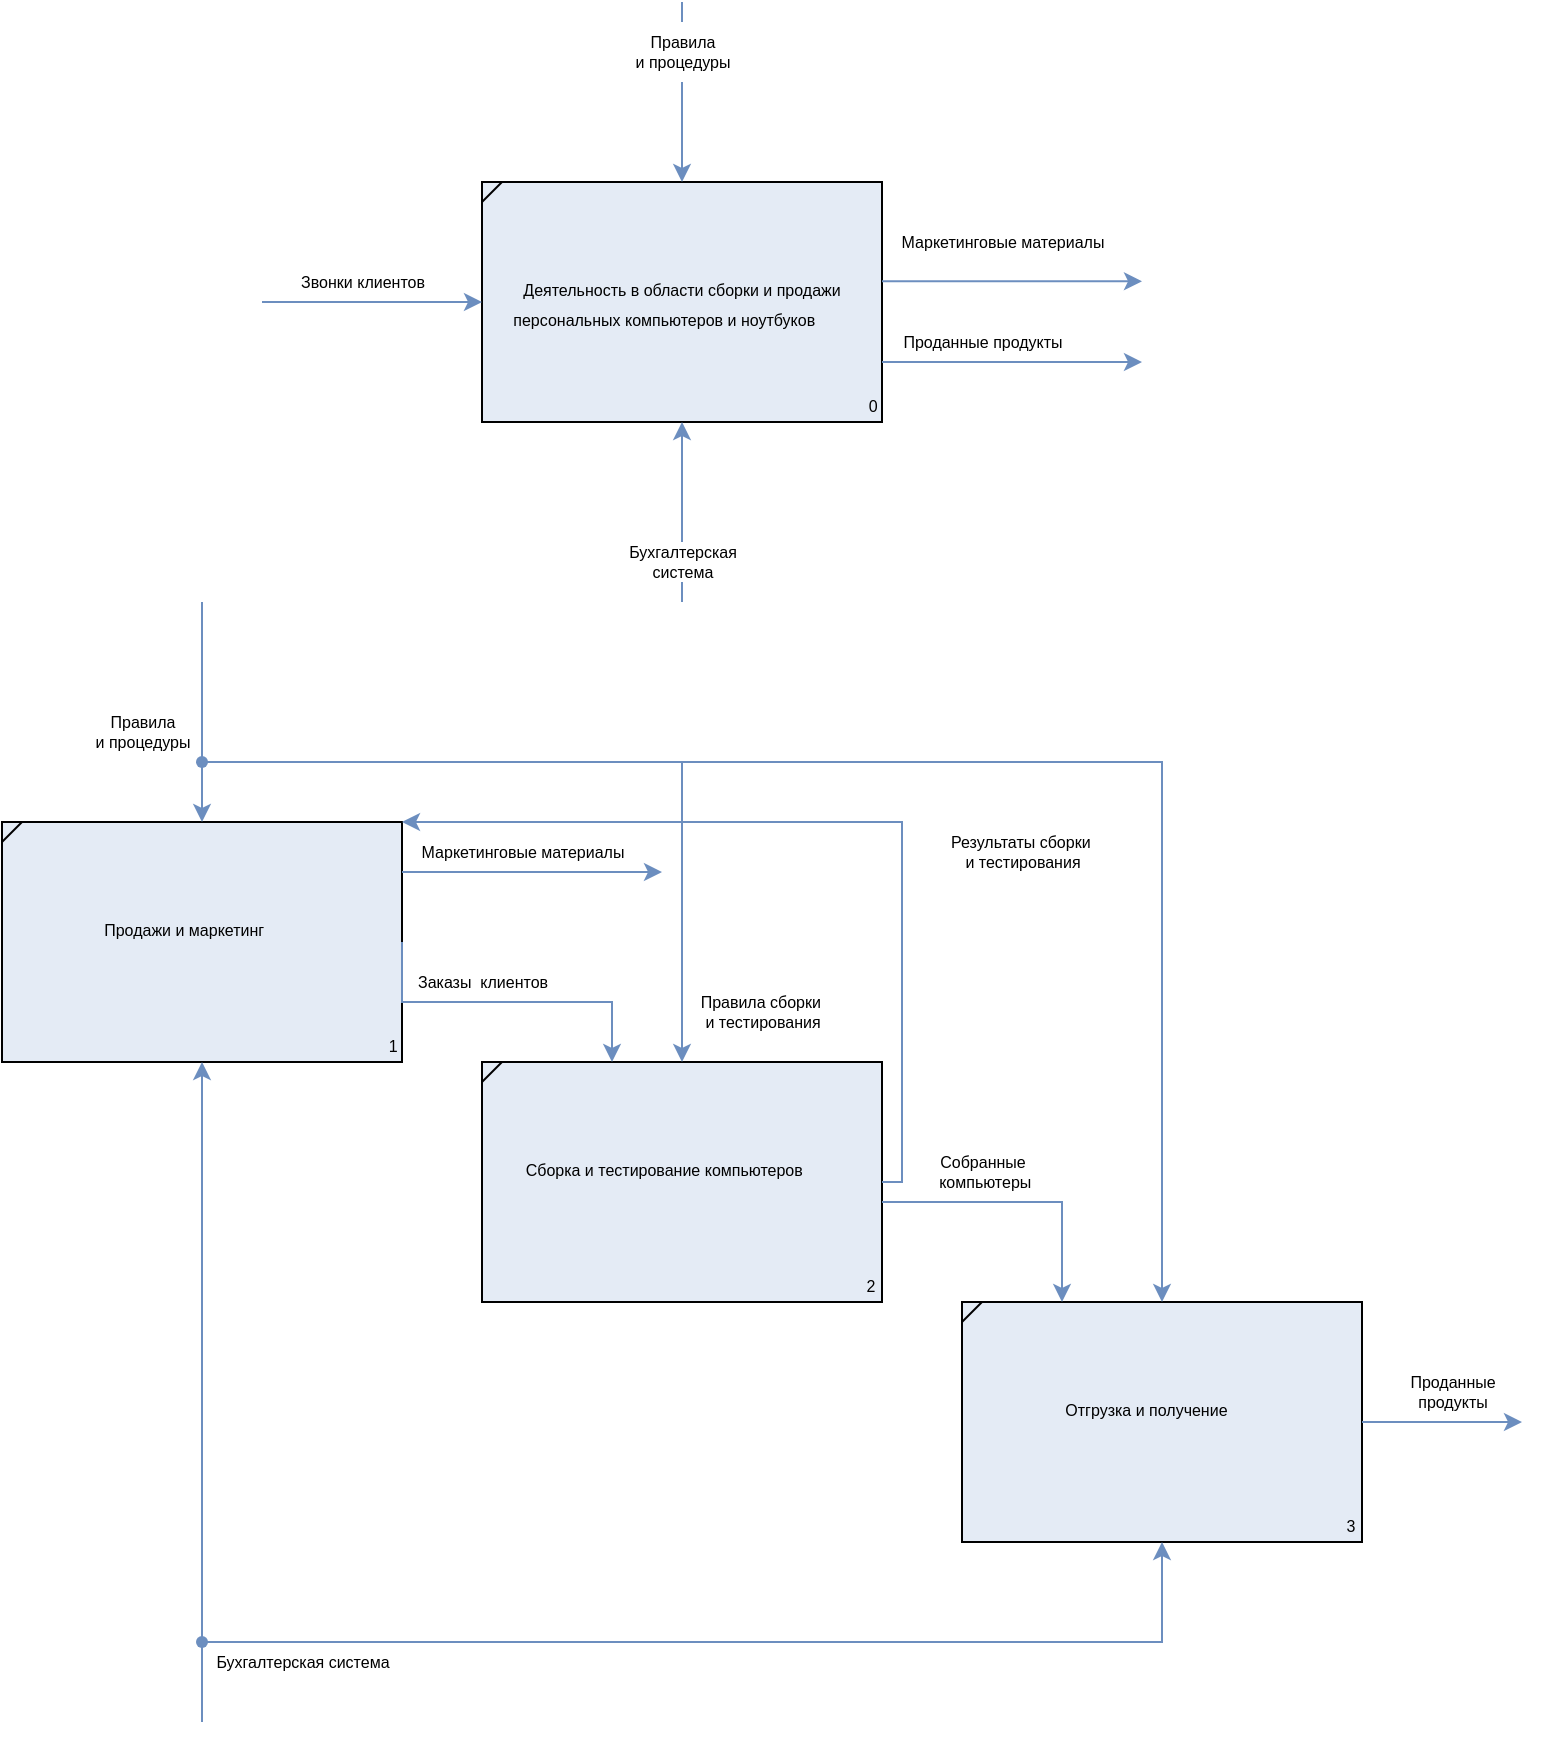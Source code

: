<mxfile version="17.4.1" type="device"><diagram id="jYLI6qfwuzISXeVeM8F_" name="Page-1"><mxGraphModel dx="1422" dy="796" grid="1" gridSize="10" guides="1" tooltips="1" connect="1" arrows="1" fold="1" page="1" pageScale="1" pageWidth="827" pageHeight="1169" math="0" shadow="0"><root><mxCell id="0"/><mxCell id="1" parent="0"/><mxCell id="T8wWvrghZU9oILg6mShn-1" value="&lt;br&gt;&lt;br&gt;&lt;br&gt;&lt;br&gt;&lt;span style=&quot;font-size: 8px&quot;&gt;&amp;nbsp; &amp;nbsp; &amp;nbsp; &amp;nbsp; &amp;nbsp; &amp;nbsp; &amp;nbsp; &amp;nbsp; &amp;nbsp;&lt;/span&gt;&lt;br&gt;&lt;font style=&quot;font-size: 8px&quot;&gt;&lt;br&gt;&amp;nbsp; &amp;nbsp; &amp;nbsp; &amp;nbsp; &amp;nbsp; &amp;nbsp; &amp;nbsp; &amp;nbsp; &amp;nbsp; &amp;nbsp; &amp;nbsp; &amp;nbsp; &amp;nbsp; &amp;nbsp; &amp;nbsp; &amp;nbsp; &amp;nbsp; &amp;nbsp; &amp;nbsp; &amp;nbsp; &amp;nbsp; &amp;nbsp; &amp;nbsp; &amp;nbsp;&amp;nbsp;&lt;br&gt;Деятельность в области&amp;nbsp;сборки и продажи персональных компьютеров и ноутбуков&amp;nbsp; &amp;nbsp; &amp;nbsp; &amp;nbsp;&amp;nbsp;&lt;br&gt;&lt;br&gt;&lt;br&gt;&amp;nbsp; &amp;nbsp; &amp;nbsp; &amp;nbsp; &amp;nbsp; &amp;nbsp; &amp;nbsp; &amp;nbsp; &amp;nbsp; &amp;nbsp; &amp;nbsp; &amp;nbsp; &amp;nbsp; &amp;nbsp; &amp;nbsp; &amp;nbsp; &amp;nbsp; &amp;nbsp; &amp;nbsp; &amp;nbsp; &amp;nbsp; &amp;nbsp; &amp;nbsp; &amp;nbsp; &amp;nbsp; &amp;nbsp; &amp;nbsp; &amp;nbsp; &amp;nbsp; &amp;nbsp; &amp;nbsp; &amp;nbsp; &amp;nbsp; &amp;nbsp; &amp;nbsp; &amp;nbsp; &amp;nbsp; &amp;nbsp; &amp;nbsp; &amp;nbsp; &amp;nbsp; &amp;nbsp; &amp;nbsp; 0&lt;br&gt;&amp;nbsp; &amp;nbsp; &amp;nbsp; &amp;nbsp; &amp;nbsp; &amp;nbsp; &amp;nbsp; &amp;nbsp; &amp;nbsp; &amp;nbsp; &amp;nbsp; &amp;nbsp; &amp;nbsp; &amp;nbsp; &amp;nbsp; &amp;nbsp; &amp;nbsp; &amp;nbsp; &amp;nbsp;&lt;br&gt;&lt;br&gt;&lt;br&gt;&lt;br&gt;&lt;/font&gt;" style="rounded=0;whiteSpace=wrap;html=1;fillColor=#E4EBF5;" vertex="1" parent="1"><mxGeometry x="280" y="240" width="200" height="120" as="geometry"/></mxCell><mxCell id="T8wWvrghZU9oILg6mShn-2" value="" style="endArrow=none;html=1;rounded=0;" edge="1" parent="1"><mxGeometry width="50" height="50" relative="1" as="geometry"><mxPoint x="290" y="240" as="sourcePoint"/><mxPoint x="280" y="250" as="targetPoint"/></mxGeometry></mxCell><mxCell id="T8wWvrghZU9oILg6mShn-3" value="" style="endArrow=classic;html=1;rounded=0;fontSize=8;fillColor=#dae8fc;strokeColor=#6c8ebf;" edge="1" parent="1"><mxGeometry width="50" height="50" relative="1" as="geometry"><mxPoint x="170" y="300" as="sourcePoint"/><mxPoint x="280" y="300" as="targetPoint"/></mxGeometry></mxCell><mxCell id="T8wWvrghZU9oILg6mShn-4" value="Звонки клиентов" style="text;html=1;align=center;verticalAlign=middle;resizable=0;points=[];autosize=1;strokeColor=none;fillColor=none;fontSize=8;" vertex="1" parent="1"><mxGeometry x="180" y="280" width="80" height="20" as="geometry"/></mxCell><mxCell id="T8wWvrghZU9oILg6mShn-5" value="" style="endArrow=classic;html=1;rounded=0;fontSize=8;fillColor=#dae8fc;strokeColor=#6c8ebf;" edge="1" parent="1"><mxGeometry width="50" height="50" relative="1" as="geometry"><mxPoint x="480" y="289.66" as="sourcePoint"/><mxPoint x="610" y="289.66" as="targetPoint"/></mxGeometry></mxCell><mxCell id="T8wWvrghZU9oILg6mShn-6" value="" style="endArrow=classic;html=1;rounded=0;fontSize=8;fillColor=#dae8fc;strokeColor=#6c8ebf;" edge="1" parent="1"><mxGeometry width="50" height="50" relative="1" as="geometry"><mxPoint x="480" y="330" as="sourcePoint"/><mxPoint x="610" y="330" as="targetPoint"/></mxGeometry></mxCell><mxCell id="T8wWvrghZU9oILg6mShn-7" value="Маркетинговые материалы" style="text;html=1;align=center;verticalAlign=middle;resizable=0;points=[];autosize=1;strokeColor=none;fillColor=none;fontSize=8;" vertex="1" parent="1"><mxGeometry x="480" y="260" width="120" height="20" as="geometry"/></mxCell><mxCell id="T8wWvrghZU9oILg6mShn-8" value="Проданные продукты" style="text;html=1;align=center;verticalAlign=middle;resizable=0;points=[];autosize=1;strokeColor=none;fillColor=none;fontSize=8;" vertex="1" parent="1"><mxGeometry x="485" y="310" width="90" height="20" as="geometry"/></mxCell><mxCell id="T8wWvrghZU9oILg6mShn-9" value="&lt;br&gt;&lt;br&gt;&lt;br&gt;&lt;br&gt;&lt;span style=&quot;font-size: 8px&quot;&gt;&amp;nbsp; &amp;nbsp; &amp;nbsp; &amp;nbsp; &amp;nbsp; &amp;nbsp; &amp;nbsp; &amp;nbsp; &amp;nbsp;&lt;/span&gt;&lt;br&gt;&lt;font style=&quot;font-size: 8px&quot;&gt;&lt;br&gt;&amp;nbsp; &amp;nbsp; &amp;nbsp; &amp;nbsp; &amp;nbsp; &amp;nbsp; &amp;nbsp; &amp;nbsp; &amp;nbsp; &amp;nbsp; &amp;nbsp; &amp;nbsp; &amp;nbsp; &amp;nbsp; &amp;nbsp; &amp;nbsp; &amp;nbsp; &amp;nbsp; &amp;nbsp; &amp;nbsp; &amp;nbsp; &amp;nbsp; &amp;nbsp; &amp;nbsp;&amp;nbsp;&lt;br&gt;Продажи и маркетинг&amp;nbsp; &amp;nbsp; &amp;nbsp; &amp;nbsp;&amp;nbsp;&lt;br&gt;&lt;br&gt;&lt;br&gt;&amp;nbsp; &amp;nbsp; &amp;nbsp; &amp;nbsp; &amp;nbsp; &amp;nbsp; &amp;nbsp; &amp;nbsp; &amp;nbsp; &amp;nbsp; &amp;nbsp; &amp;nbsp; &amp;nbsp; &amp;nbsp; &amp;nbsp; &amp;nbsp; &amp;nbsp; &amp;nbsp; &amp;nbsp; &amp;nbsp; &amp;nbsp; &amp;nbsp; &amp;nbsp; &amp;nbsp; &amp;nbsp; &amp;nbsp; &amp;nbsp; &amp;nbsp; &amp;nbsp; &amp;nbsp; &amp;nbsp; &amp;nbsp; &amp;nbsp; &amp;nbsp; &amp;nbsp; &amp;nbsp; &amp;nbsp; &amp;nbsp; &amp;nbsp; &amp;nbsp; &amp;nbsp; &amp;nbsp; &amp;nbsp; &lt;br&gt;&amp;nbsp; &amp;nbsp; &amp;nbsp; &amp;nbsp; &amp;nbsp; &amp;nbsp; &amp;nbsp; &amp;nbsp; &amp;nbsp; &amp;nbsp; &amp;nbsp; &amp;nbsp; &amp;nbsp; &amp;nbsp; &amp;nbsp; &amp;nbsp; &amp;nbsp; &amp;nbsp; &amp;nbsp; &amp;nbsp; &amp;nbsp; &amp;nbsp; &amp;nbsp; &amp;nbsp; &amp;nbsp; &amp;nbsp; &amp;nbsp; &amp;nbsp; &amp;nbsp; &amp;nbsp; &amp;nbsp; &amp;nbsp; &amp;nbsp; &amp;nbsp; &amp;nbsp; &amp;nbsp; &amp;nbsp; &amp;nbsp; &amp;nbsp; &amp;nbsp; &amp;nbsp; &amp;nbsp; &amp;nbsp; 1&lt;br&gt;&amp;nbsp; &amp;nbsp; &amp;nbsp; &amp;nbsp; &amp;nbsp; &amp;nbsp; &amp;nbsp; &amp;nbsp; &amp;nbsp; &amp;nbsp; &amp;nbsp; &amp;nbsp; &amp;nbsp; &amp;nbsp; &amp;nbsp; &amp;nbsp; &amp;nbsp; &amp;nbsp; &amp;nbsp;&lt;br&gt;&lt;br&gt;&lt;br&gt;&lt;br&gt;&lt;/font&gt;" style="rounded=0;whiteSpace=wrap;html=1;fillColor=#E4EBF5;" vertex="1" parent="1"><mxGeometry x="40" y="560" width="200" height="120" as="geometry"/></mxCell><mxCell id="T8wWvrghZU9oILg6mShn-10" value="&lt;br&gt;&lt;br&gt;&lt;br&gt;&lt;br&gt;&lt;span style=&quot;font-size: 8px&quot;&gt;&amp;nbsp; &amp;nbsp; &amp;nbsp; &amp;nbsp; &amp;nbsp; &amp;nbsp; &amp;nbsp; &amp;nbsp; &amp;nbsp;&lt;/span&gt;&lt;br&gt;&lt;font style=&quot;font-size: 8px&quot;&gt;&lt;br&gt;&amp;nbsp; &amp;nbsp; &amp;nbsp; &amp;nbsp; &amp;nbsp; &amp;nbsp; &amp;nbsp; &amp;nbsp; &amp;nbsp; &amp;nbsp; &amp;nbsp; &amp;nbsp; &amp;nbsp; &amp;nbsp; &amp;nbsp; &amp;nbsp; &amp;nbsp; &amp;nbsp; &amp;nbsp; &amp;nbsp; &amp;nbsp; &amp;nbsp; &amp;nbsp; &amp;nbsp;&amp;nbsp;&lt;br&gt;Сборка и тестирование компьютеров&amp;nbsp; &amp;nbsp; &amp;nbsp; &amp;nbsp;&amp;nbsp;&lt;br&gt;&lt;br&gt;&lt;br&gt;&amp;nbsp; &amp;nbsp; &amp;nbsp; &amp;nbsp; &amp;nbsp; &amp;nbsp; &amp;nbsp; &amp;nbsp; &amp;nbsp; &amp;nbsp; &amp;nbsp; &amp;nbsp; &amp;nbsp; &amp;nbsp; &amp;nbsp; &amp;nbsp; &amp;nbsp; &amp;nbsp; &amp;nbsp; &amp;nbsp; &amp;nbsp; &amp;nbsp; &amp;nbsp; &amp;nbsp; &amp;nbsp; &amp;nbsp; &amp;nbsp; &amp;nbsp; &amp;nbsp; &amp;nbsp; &amp;nbsp; &amp;nbsp; &amp;nbsp; &amp;nbsp; &amp;nbsp; &amp;nbsp; &amp;nbsp; &amp;nbsp; &amp;nbsp; &amp;nbsp; &amp;nbsp; &amp;nbsp; &amp;nbsp; &lt;br&gt;&amp;nbsp; &amp;nbsp; &amp;nbsp; &amp;nbsp; &amp;nbsp; &amp;nbsp; &amp;nbsp; &amp;nbsp; &amp;nbsp; &amp;nbsp; &amp;nbsp; &amp;nbsp; &amp;nbsp; &amp;nbsp; &amp;nbsp; &amp;nbsp; &amp;nbsp; &amp;nbsp; &amp;nbsp; &amp;nbsp; &amp;nbsp; &amp;nbsp; &amp;nbsp; &amp;nbsp; &amp;nbsp; &amp;nbsp; &amp;nbsp; &amp;nbsp; &amp;nbsp; &amp;nbsp; &amp;nbsp; &amp;nbsp; &amp;nbsp; &amp;nbsp; &amp;nbsp; &amp;nbsp; &amp;nbsp; &amp;nbsp; &amp;nbsp; &amp;nbsp; &amp;nbsp; &amp;nbsp; &amp;nbsp;2&lt;br&gt;&amp;nbsp; &amp;nbsp; &amp;nbsp; &amp;nbsp; &amp;nbsp; &amp;nbsp; &amp;nbsp; &amp;nbsp; &amp;nbsp; &amp;nbsp; &amp;nbsp; &amp;nbsp; &amp;nbsp; &amp;nbsp; &amp;nbsp; &amp;nbsp; &amp;nbsp; &amp;nbsp; &amp;nbsp;&lt;br&gt;&lt;br&gt;&lt;br&gt;&lt;br&gt;&lt;/font&gt;" style="rounded=0;whiteSpace=wrap;html=1;fillColor=#E4EBF5;" vertex="1" parent="1"><mxGeometry x="280" y="680" width="200" height="120" as="geometry"/></mxCell><mxCell id="T8wWvrghZU9oILg6mShn-11" value="&lt;br&gt;&lt;br&gt;&lt;br&gt;&lt;br&gt;&lt;span style=&quot;font-size: 8px&quot;&gt;&amp;nbsp; &amp;nbsp; &amp;nbsp; &amp;nbsp; &amp;nbsp; &amp;nbsp; &amp;nbsp; &amp;nbsp; &amp;nbsp;&lt;/span&gt;&lt;br&gt;&lt;font style=&quot;font-size: 8px&quot;&gt;&lt;br&gt;&amp;nbsp; &amp;nbsp; &amp;nbsp; &amp;nbsp; &amp;nbsp; &amp;nbsp; &amp;nbsp; &amp;nbsp; &amp;nbsp; &amp;nbsp; &amp;nbsp; &amp;nbsp; &amp;nbsp; &amp;nbsp; &amp;nbsp; &amp;nbsp; &amp;nbsp; &amp;nbsp; &amp;nbsp; &amp;nbsp; &amp;nbsp; &amp;nbsp; &amp;nbsp; &amp;nbsp;&amp;nbsp;&lt;br&gt;Отгрузка и получение&amp;nbsp; &amp;nbsp; &amp;nbsp; &amp;nbsp;&lt;br&gt;&lt;br&gt;&lt;br&gt;&amp;nbsp; &amp;nbsp; &amp;nbsp; &amp;nbsp; &amp;nbsp; &amp;nbsp; &amp;nbsp; &amp;nbsp; &amp;nbsp; &amp;nbsp; &amp;nbsp; &amp;nbsp; &amp;nbsp; &amp;nbsp; &amp;nbsp; &amp;nbsp; &amp;nbsp; &amp;nbsp; &amp;nbsp; &amp;nbsp; &amp;nbsp; &amp;nbsp; &amp;nbsp; &amp;nbsp; &amp;nbsp; &amp;nbsp; &amp;nbsp; &amp;nbsp; &amp;nbsp; &amp;nbsp; &amp;nbsp; &amp;nbsp; &amp;nbsp; &amp;nbsp; &amp;nbsp; &amp;nbsp; &amp;nbsp; &amp;nbsp; &amp;nbsp; &amp;nbsp; &amp;nbsp; &amp;nbsp; &amp;nbsp; &lt;br&gt;&amp;nbsp; &amp;nbsp; &amp;nbsp; &amp;nbsp; &amp;nbsp; &amp;nbsp; &amp;nbsp; &amp;nbsp; &amp;nbsp; &amp;nbsp; &amp;nbsp; &amp;nbsp; &amp;nbsp; &amp;nbsp; &amp;nbsp; &amp;nbsp; &amp;nbsp; &amp;nbsp; &amp;nbsp; &amp;nbsp; &amp;nbsp; &amp;nbsp; &amp;nbsp; &amp;nbsp; &amp;nbsp; &amp;nbsp; &amp;nbsp; &amp;nbsp; &amp;nbsp; &amp;nbsp; &amp;nbsp; &amp;nbsp; &amp;nbsp; &amp;nbsp; &amp;nbsp; &amp;nbsp; &amp;nbsp; &amp;nbsp; &amp;nbsp; &amp;nbsp; &amp;nbsp; &amp;nbsp; &amp;nbsp;3&lt;br&gt;&amp;nbsp; &amp;nbsp; &amp;nbsp; &amp;nbsp; &amp;nbsp; &amp;nbsp; &amp;nbsp; &amp;nbsp; &amp;nbsp; &amp;nbsp; &amp;nbsp; &amp;nbsp; &amp;nbsp; &amp;nbsp; &amp;nbsp; &amp;nbsp; &amp;nbsp; &amp;nbsp; &amp;nbsp;&lt;br&gt;&lt;br&gt;&lt;br&gt;&lt;br&gt;&lt;/font&gt;" style="rounded=0;whiteSpace=wrap;html=1;fillColor=#E4EBF5;" vertex="1" parent="1"><mxGeometry x="520" y="800" width="200" height="120" as="geometry"/></mxCell><mxCell id="T8wWvrghZU9oILg6mShn-12" value="" style="endArrow=none;html=1;rounded=0;" edge="1" parent="1"><mxGeometry width="50" height="50" relative="1" as="geometry"><mxPoint x="50" y="560" as="sourcePoint"/><mxPoint x="40" y="570" as="targetPoint"/></mxGeometry></mxCell><mxCell id="T8wWvrghZU9oILg6mShn-13" value="" style="endArrow=none;html=1;rounded=0;" edge="1" parent="1"><mxGeometry width="50" height="50" relative="1" as="geometry"><mxPoint x="290" y="680" as="sourcePoint"/><mxPoint x="280" y="690" as="targetPoint"/></mxGeometry></mxCell><mxCell id="T8wWvrghZU9oILg6mShn-14" value="" style="endArrow=none;html=1;rounded=0;" edge="1" parent="1"><mxGeometry width="50" height="50" relative="1" as="geometry"><mxPoint x="530" y="800" as="sourcePoint"/><mxPoint x="520" y="810" as="targetPoint"/></mxGeometry></mxCell><mxCell id="T8wWvrghZU9oILg6mShn-15" value="" style="endArrow=classic;html=1;rounded=0;fontSize=8;fillColor=#dae8fc;strokeColor=#6c8ebf;" edge="1" parent="1"><mxGeometry width="50" height="50" relative="1" as="geometry"><mxPoint x="720" y="860" as="sourcePoint"/><mxPoint x="800" y="860" as="targetPoint"/></mxGeometry></mxCell><mxCell id="T8wWvrghZU9oILg6mShn-16" value="Проданные &lt;br&gt;продукты" style="text;html=1;align=center;verticalAlign=middle;resizable=0;points=[];autosize=1;strokeColor=none;fillColor=none;fontSize=8;" vertex="1" parent="1"><mxGeometry x="735" y="830" width="60" height="30" as="geometry"/></mxCell><mxCell id="T8wWvrghZU9oILg6mShn-17" value="" style="endArrow=classic;html=1;rounded=0;fontSize=8;fillColor=#dae8fc;strokeColor=#6c8ebf;" edge="1" parent="1"><mxGeometry width="50" height="50" relative="1" as="geometry"><mxPoint x="140" y="1010" as="sourcePoint"/><mxPoint x="140" y="680" as="targetPoint"/></mxGeometry></mxCell><mxCell id="T8wWvrghZU9oILg6mShn-18" value="Бухгалтерская система" style="text;html=1;align=center;verticalAlign=middle;resizable=0;points=[];autosize=1;strokeColor=none;fillColor=none;fontSize=8;" vertex="1" parent="1"><mxGeometry x="140" y="970" width="100" height="20" as="geometry"/></mxCell><mxCell id="T8wWvrghZU9oILg6mShn-19" value="" style="edgeStyle=segmentEdgeStyle;endArrow=classic;html=1;rounded=0;fontSize=8;fillColor=#dae8fc;strokeColor=#6c8ebf;" edge="1" parent="1"><mxGeometry width="50" height="50" relative="1" as="geometry"><mxPoint x="140" y="970" as="sourcePoint"/><mxPoint x="620" y="920" as="targetPoint"/></mxGeometry></mxCell><mxCell id="T8wWvrghZU9oILg6mShn-20" value="" style="edgeStyle=segmentEdgeStyle;endArrow=classic;html=1;rounded=0;fontSize=8;entryX=0.25;entryY=0;entryDx=0;entryDy=0;fillColor=#dae8fc;strokeColor=#6c8ebf;" edge="1" parent="1" target="T8wWvrghZU9oILg6mShn-11"><mxGeometry width="50" height="50" relative="1" as="geometry"><mxPoint x="480" y="750" as="sourcePoint"/><mxPoint x="530" y="700" as="targetPoint"/></mxGeometry></mxCell><mxCell id="T8wWvrghZU9oILg6mShn-21" value="Собранные&lt;br&gt;&amp;nbsp;компьютеры" style="text;html=1;align=center;verticalAlign=middle;resizable=0;points=[];autosize=1;strokeColor=none;fillColor=none;fontSize=8;" vertex="1" parent="1"><mxGeometry x="500" y="720" width="60" height="30" as="geometry"/></mxCell><mxCell id="T8wWvrghZU9oILg6mShn-22" value="" style="edgeStyle=segmentEdgeStyle;endArrow=classic;html=1;rounded=0;fontSize=8;fillColor=#dae8fc;strokeColor=#6c8ebf;" edge="1" parent="1" target="T8wWvrghZU9oILg6mShn-10"><mxGeometry width="50" height="50" relative="1" as="geometry"><mxPoint x="240" y="620" as="sourcePoint"/><mxPoint x="290" y="570" as="targetPoint"/><Array as="points"><mxPoint x="240" y="650"/><mxPoint x="345" y="650"/></Array></mxGeometry></mxCell><mxCell id="T8wWvrghZU9oILg6mShn-23" value="Заказы&amp;nbsp; клиентов" style="text;html=1;align=center;verticalAlign=middle;resizable=0;points=[];autosize=1;strokeColor=none;fillColor=none;fontSize=8;" vertex="1" parent="1"><mxGeometry x="240" y="630" width="80" height="20" as="geometry"/></mxCell><mxCell id="T8wWvrghZU9oILg6mShn-24" value="" style="endArrow=classic;html=1;rounded=0;fontSize=8;fillColor=#dae8fc;strokeColor=#6c8ebf;" edge="1" parent="1"><mxGeometry width="50" height="50" relative="1" as="geometry"><mxPoint x="240" y="585" as="sourcePoint"/><mxPoint x="370" y="585" as="targetPoint"/></mxGeometry></mxCell><mxCell id="T8wWvrghZU9oILg6mShn-25" value="Маркетинговые материалы" style="text;html=1;align=center;verticalAlign=middle;resizable=0;points=[];autosize=1;strokeColor=none;fillColor=none;fontSize=8;" vertex="1" parent="1"><mxGeometry x="240" y="565" width="120" height="20" as="geometry"/></mxCell><mxCell id="T8wWvrghZU9oILg6mShn-26" value="" style="endArrow=classic;html=1;rounded=0;fontSize=8;entryX=0.5;entryY=0;entryDx=0;entryDy=0;startArrow=none;fillColor=#dae8fc;strokeColor=#6c8ebf;" edge="1" parent="1" target="T8wWvrghZU9oILg6mShn-9"><mxGeometry width="50" height="50" relative="1" as="geometry"><mxPoint x="140" y="450" as="sourcePoint"/><mxPoint x="165" y="460" as="targetPoint"/></mxGeometry></mxCell><mxCell id="T8wWvrghZU9oILg6mShn-27" value="" style="edgeStyle=segmentEdgeStyle;endArrow=classic;html=1;rounded=0;fontSize=8;startArrow=none;fillColor=#dae8fc;strokeColor=#6c8ebf;" edge="1" parent="1" source="T8wWvrghZU9oILg6mShn-33" target="T8wWvrghZU9oILg6mShn-10"><mxGeometry width="50" height="50" relative="1" as="geometry"><mxPoint x="140" y="530" as="sourcePoint"/><mxPoint x="190" y="480" as="targetPoint"/><Array as="points"><mxPoint x="380" y="530"/></Array></mxGeometry></mxCell><mxCell id="T8wWvrghZU9oILg6mShn-28" value="Правила сборки&amp;nbsp;&lt;br&gt;и тестирования" style="text;html=1;align=center;verticalAlign=middle;resizable=0;points=[];autosize=1;strokeColor=none;fillColor=none;fontSize=8;" vertex="1" parent="1"><mxGeometry x="380" y="640" width="80" height="30" as="geometry"/></mxCell><mxCell id="T8wWvrghZU9oILg6mShn-29" value="" style="edgeStyle=segmentEdgeStyle;endArrow=classic;html=1;rounded=0;fontSize=8;startArrow=none;fillColor=#dae8fc;strokeColor=#6c8ebf;" edge="1" parent="1" target="T8wWvrghZU9oILg6mShn-11"><mxGeometry width="50" height="50" relative="1" as="geometry"><mxPoint x="380" y="530" as="sourcePoint"/><mxPoint x="190" y="440" as="targetPoint"/><Array as="points"><mxPoint x="620" y="530"/></Array></mxGeometry></mxCell><mxCell id="T8wWvrghZU9oILg6mShn-30" value="" style="edgeStyle=elbowEdgeStyle;elbow=horizontal;endArrow=classic;html=1;rounded=0;fontSize=8;fillColor=#dae8fc;strokeColor=#6c8ebf;" edge="1" parent="1" source="T8wWvrghZU9oILg6mShn-10" target="T8wWvrghZU9oILg6mShn-9"><mxGeometry width="50" height="50" relative="1" as="geometry"><mxPoint x="480" y="720" as="sourcePoint"/><mxPoint x="290" y="520" as="targetPoint"/><Array as="points"><mxPoint x="490" y="560"/><mxPoint x="410" y="510"/><mxPoint x="210" y="520"/><mxPoint x="240" y="510"/><mxPoint x="420" y="510"/><mxPoint x="460" y="700"/><mxPoint x="430" y="570"/><mxPoint x="520" y="670"/><mxPoint x="440" y="500"/><mxPoint x="330" y="520"/><mxPoint x="460" y="560"/><mxPoint x="530" y="610"/></Array></mxGeometry></mxCell><mxCell id="T8wWvrghZU9oILg6mShn-31" value="Результаты сборки&amp;nbsp;&lt;br&gt;и тестирования" style="text;html=1;align=center;verticalAlign=middle;resizable=0;points=[];autosize=1;strokeColor=none;fillColor=none;fontSize=8;" vertex="1" parent="1"><mxGeometry x="505" y="560" width="90" height="30" as="geometry"/></mxCell><mxCell id="T8wWvrghZU9oILg6mShn-32" value="Правила&lt;br&gt;и процедуры" style="text;html=1;align=center;verticalAlign=middle;resizable=0;points=[];autosize=1;strokeColor=none;fillColor=none;fontSize=8;" vertex="1" parent="1"><mxGeometry x="80" y="500" width="60" height="30" as="geometry"/></mxCell><mxCell id="T8wWvrghZU9oILg6mShn-33" value="" style="shape=waypoint;sketch=0;fillStyle=solid;size=6;pointerEvents=1;points=[];fillColor=#dae8fc;resizable=0;rotatable=0;perimeter=centerPerimeter;snapToPoint=1;fontSize=8;strokeColor=#6c8ebf;" vertex="1" parent="1"><mxGeometry x="120" y="510" width="40" height="40" as="geometry"/></mxCell><mxCell id="T8wWvrghZU9oILg6mShn-34" value="" style="edgeStyle=segmentEdgeStyle;endArrow=none;html=1;rounded=0;fontSize=8;" edge="1" parent="1" target="T8wWvrghZU9oILg6mShn-33"><mxGeometry width="50" height="50" relative="1" as="geometry"><mxPoint x="140" y="530" as="sourcePoint"/><mxPoint x="380" y="680" as="targetPoint"/><Array as="points"/></mxGeometry></mxCell><mxCell id="T8wWvrghZU9oILg6mShn-35" value="" style="shape=waypoint;sketch=0;fillStyle=solid;size=6;pointerEvents=1;points=[];fillColor=#dae8fc;resizable=0;rotatable=0;perimeter=centerPerimeter;snapToPoint=1;fontSize=8;strokeColor=#6c8ebf;" vertex="1" parent="1"><mxGeometry x="120" y="950" width="40" height="40" as="geometry"/></mxCell><mxCell id="T8wWvrghZU9oILg6mShn-36" value="" style="edgeStyle=segmentEdgeStyle;endArrow=none;html=1;rounded=0;fontSize=8;" edge="1" parent="1"><mxGeometry width="50" height="50" relative="1" as="geometry"><mxPoint x="380" y="530" as="sourcePoint"/><mxPoint x="380" y="530" as="targetPoint"/><Array as="points"/></mxGeometry></mxCell><mxCell id="T8wWvrghZU9oILg6mShn-37" value="" style="endArrow=classic;html=1;rounded=0;fontSize=8;startArrow=none;fillColor=#dae8fc;strokeColor=#6c8ebf;" edge="1" parent="1" source="T8wWvrghZU9oILg6mShn-42"><mxGeometry width="50" height="50" relative="1" as="geometry"><mxPoint x="380" y="450" as="sourcePoint"/><mxPoint x="380" y="360" as="targetPoint"/></mxGeometry></mxCell><mxCell id="T8wWvrghZU9oILg6mShn-38" value="" style="endArrow=classic;html=1;rounded=0;fontSize=8;startArrow=none;fillColor=#dae8fc;strokeColor=#6c8ebf;" edge="1" parent="1" source="T8wWvrghZU9oILg6mShn-40" target="T8wWvrghZU9oILg6mShn-1"><mxGeometry width="50" height="50" relative="1" as="geometry"><mxPoint x="380" y="150" as="sourcePoint"/><mxPoint x="370" y="140" as="targetPoint"/></mxGeometry></mxCell><mxCell id="T8wWvrghZU9oILg6mShn-39" value="" style="endArrow=none;html=1;rounded=0;fontSize=8;" edge="1" parent="1"><mxGeometry width="50" height="50" relative="1" as="geometry"><mxPoint x="380" y="180" as="sourcePoint"/><mxPoint x="380" y="180" as="targetPoint"/></mxGeometry></mxCell><mxCell id="T8wWvrghZU9oILg6mShn-40" value="Правила&lt;br&gt;и процедуры" style="text;html=1;align=center;verticalAlign=middle;resizable=0;points=[];autosize=1;strokeColor=none;fillColor=none;fontSize=8;" vertex="1" parent="1"><mxGeometry x="350" y="160" width="60" height="30" as="geometry"/></mxCell><mxCell id="T8wWvrghZU9oILg6mShn-41" value="" style="endArrow=none;html=1;rounded=0;fontSize=8;startArrow=none;fillColor=#dae8fc;strokeColor=#6c8ebf;" edge="1" parent="1" target="T8wWvrghZU9oILg6mShn-40"><mxGeometry width="50" height="50" relative="1" as="geometry"><mxPoint x="380" y="150" as="sourcePoint"/><mxPoint x="380" y="240" as="targetPoint"/></mxGeometry></mxCell><mxCell id="T8wWvrghZU9oILg6mShn-42" value="Бухгалтерская &lt;br&gt;система" style="text;html=1;align=center;verticalAlign=middle;resizable=0;points=[];autosize=1;strokeColor=none;fillColor=none;fontSize=8;" vertex="1" parent="1"><mxGeometry x="345" y="420" width="70" height="20" as="geometry"/></mxCell><mxCell id="T8wWvrghZU9oILg6mShn-43" value="" style="endArrow=none;html=1;rounded=0;fontSize=8;fillColor=#dae8fc;strokeColor=#6c8ebf;" edge="1" parent="1" target="T8wWvrghZU9oILg6mShn-42"><mxGeometry width="50" height="50" relative="1" as="geometry"><mxPoint x="380" y="450.0" as="sourcePoint"/><mxPoint x="380" y="360.0" as="targetPoint"/></mxGeometry></mxCell></root></mxGraphModel></diagram></mxfile>